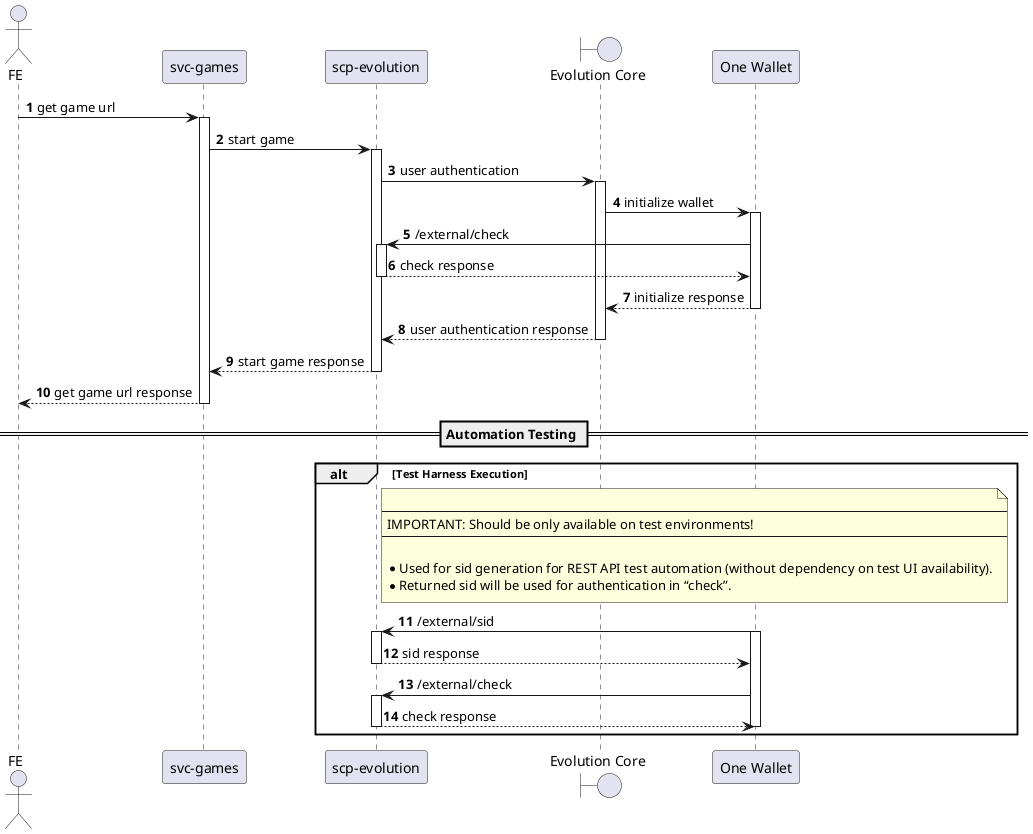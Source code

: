 [plantuml]
----
@startuml
'https://plantuml.com/sequence-diagram

actor fe as "FE"
participant games as "svc-games"
participant scpe as "scp-evolution"
boundary evocore as "Evolution Core"
participant wallet as "One Wallet"

autonumber

fe -> games++: get game url
games -> scpe++: start game
scpe -> evocore++: user authentication
evocore -> wallet++: initialize wallet
wallet -> scpe++: /external/check
scpe --> wallet--: check response
wallet --> evocore--: initialize response
evocore --> scpe--: user authentication response
scpe --> games--: start game response
games --> fe--: get game url response

== Automation Testing ==

alt Test Harness Execution

  note right of scpe

    ----
    IMPORTANT: Should be only available on test environments!
    ----

    * Used for sid generation for REST API test automation (without dependency on test UI availability).
    * Returned sid will be used for authentication in “check”.
  end note

  wallet -> scpe++: /external/sid
  activate wallet
  scpe --> wallet--: sid response
  wallet -> scpe++: /external/check
  scpe --> wallet--: check response
  deactivate wallet
end

@enduml
----

